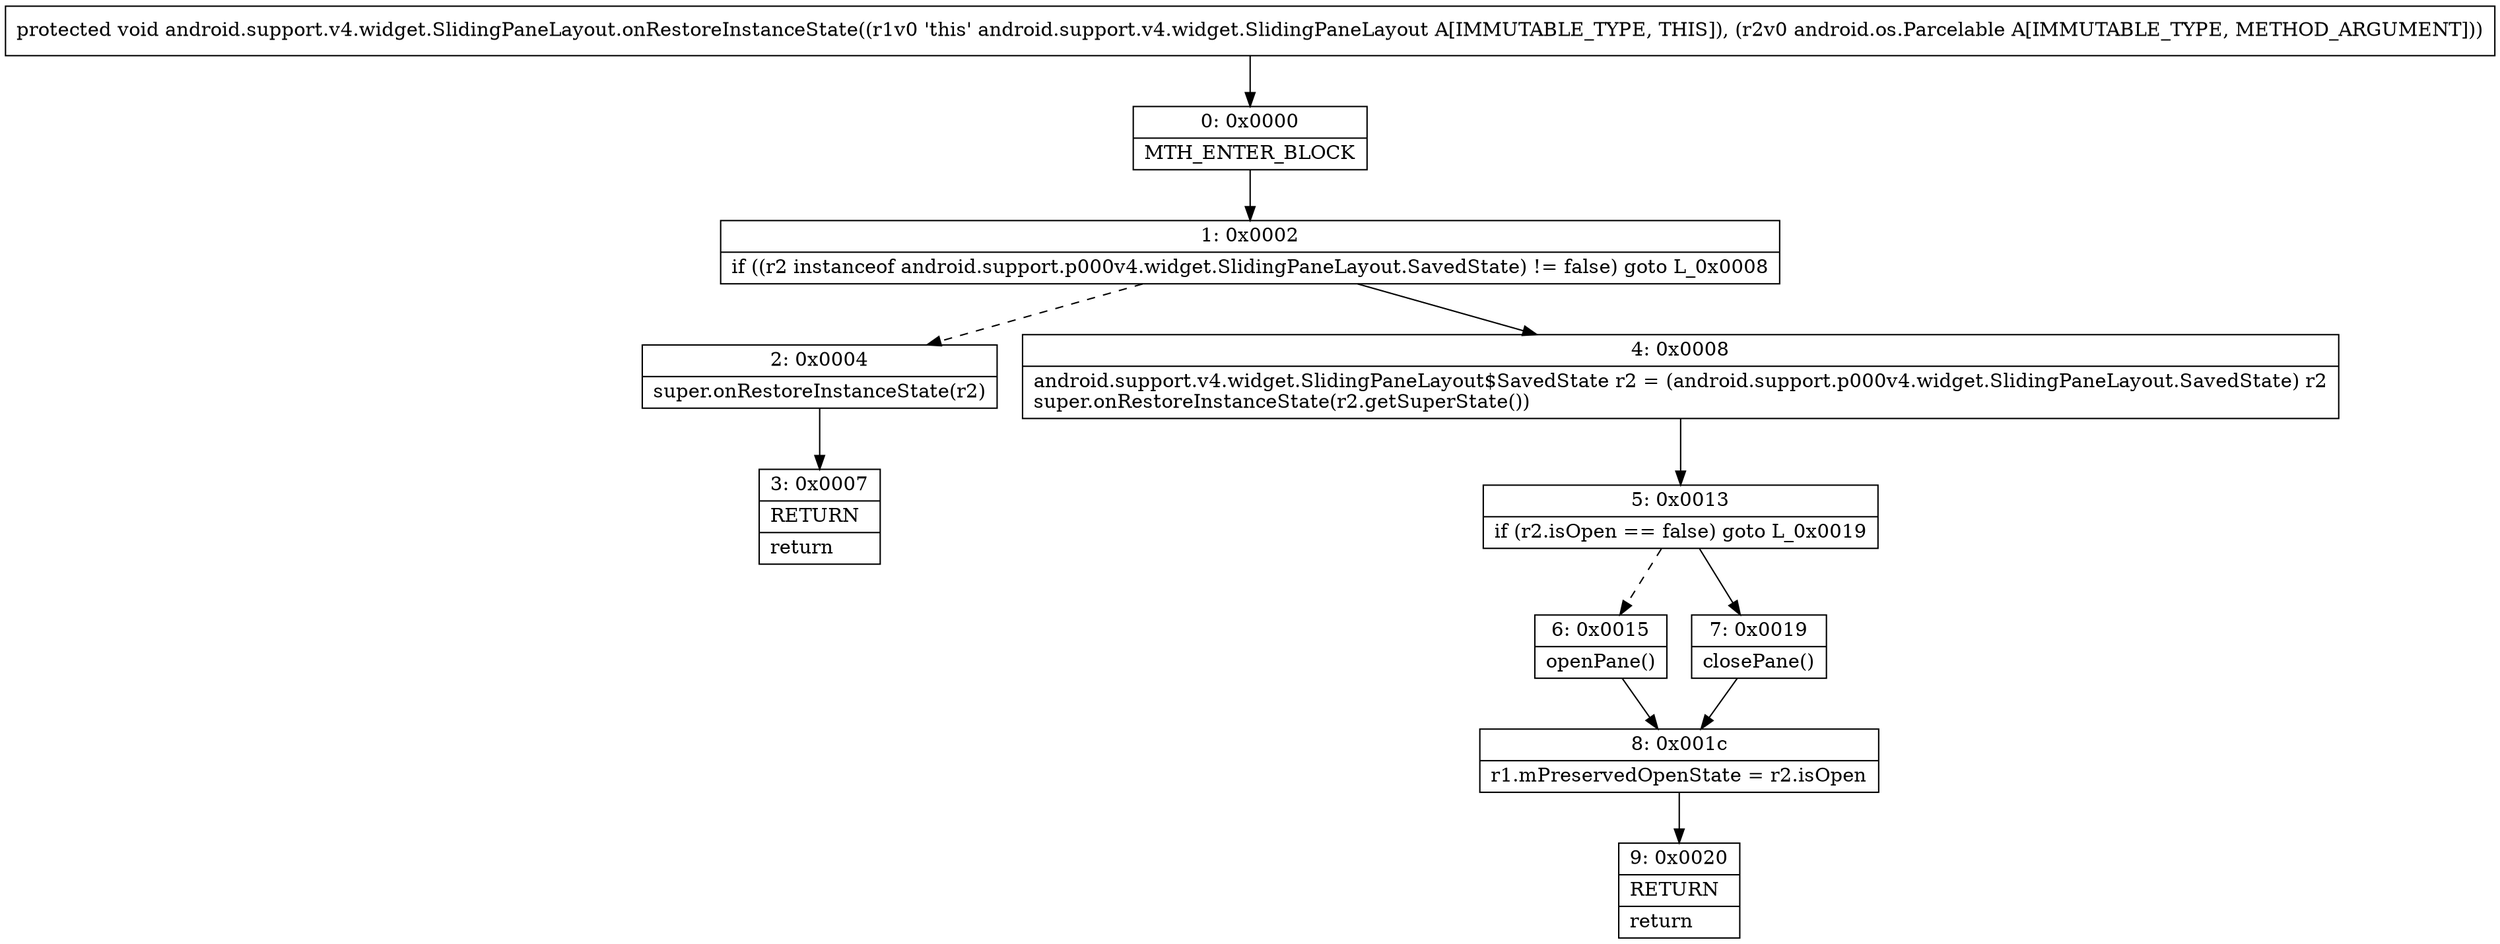 digraph "CFG forandroid.support.v4.widget.SlidingPaneLayout.onRestoreInstanceState(Landroid\/os\/Parcelable;)V" {
Node_0 [shape=record,label="{0\:\ 0x0000|MTH_ENTER_BLOCK\l}"];
Node_1 [shape=record,label="{1\:\ 0x0002|if ((r2 instanceof android.support.p000v4.widget.SlidingPaneLayout.SavedState) != false) goto L_0x0008\l}"];
Node_2 [shape=record,label="{2\:\ 0x0004|super.onRestoreInstanceState(r2)\l}"];
Node_3 [shape=record,label="{3\:\ 0x0007|RETURN\l|return\l}"];
Node_4 [shape=record,label="{4\:\ 0x0008|android.support.v4.widget.SlidingPaneLayout$SavedState r2 = (android.support.p000v4.widget.SlidingPaneLayout.SavedState) r2\lsuper.onRestoreInstanceState(r2.getSuperState())\l}"];
Node_5 [shape=record,label="{5\:\ 0x0013|if (r2.isOpen == false) goto L_0x0019\l}"];
Node_6 [shape=record,label="{6\:\ 0x0015|openPane()\l}"];
Node_7 [shape=record,label="{7\:\ 0x0019|closePane()\l}"];
Node_8 [shape=record,label="{8\:\ 0x001c|r1.mPreservedOpenState = r2.isOpen\l}"];
Node_9 [shape=record,label="{9\:\ 0x0020|RETURN\l|return\l}"];
MethodNode[shape=record,label="{protected void android.support.v4.widget.SlidingPaneLayout.onRestoreInstanceState((r1v0 'this' android.support.v4.widget.SlidingPaneLayout A[IMMUTABLE_TYPE, THIS]), (r2v0 android.os.Parcelable A[IMMUTABLE_TYPE, METHOD_ARGUMENT])) }"];
MethodNode -> Node_0;
Node_0 -> Node_1;
Node_1 -> Node_2[style=dashed];
Node_1 -> Node_4;
Node_2 -> Node_3;
Node_4 -> Node_5;
Node_5 -> Node_6[style=dashed];
Node_5 -> Node_7;
Node_6 -> Node_8;
Node_7 -> Node_8;
Node_8 -> Node_9;
}

